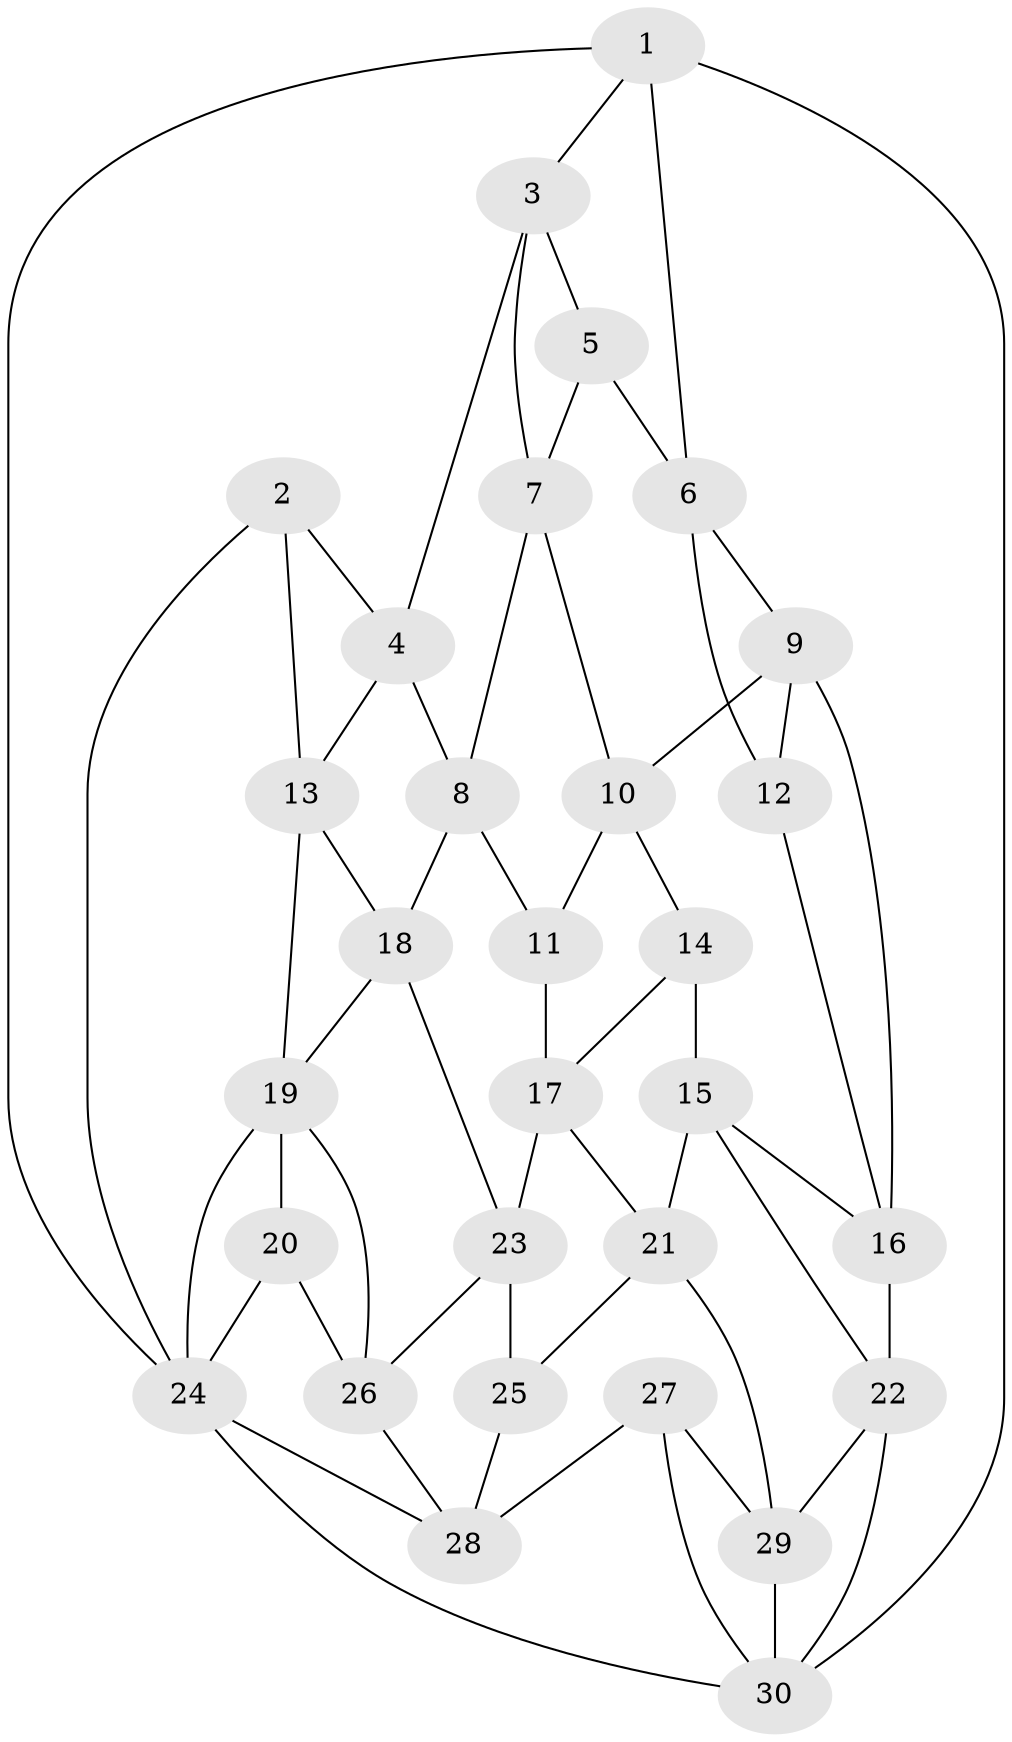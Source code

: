 // original degree distribution, {3: 0.03333333333333333, 6: 0.23333333333333334, 5: 0.4666666666666667, 4: 0.26666666666666666}
// Generated by graph-tools (version 1.1) at 2025/51/03/09/25 03:51:05]
// undirected, 30 vertices, 58 edges
graph export_dot {
graph [start="1"]
  node [color=gray90,style=filled];
  1;
  2;
  3;
  4;
  5;
  6;
  7;
  8;
  9;
  10;
  11;
  12;
  13;
  14;
  15;
  16;
  17;
  18;
  19;
  20;
  21;
  22;
  23;
  24;
  25;
  26;
  27;
  28;
  29;
  30;
  1 -- 3 [weight=1.0];
  1 -- 6 [weight=1.0];
  1 -- 24 [weight=1.0];
  1 -- 30 [weight=1.0];
  2 -- 4 [weight=1.0];
  2 -- 13 [weight=1.0];
  2 -- 24 [weight=1.0];
  3 -- 4 [weight=1.0];
  3 -- 5 [weight=1.0];
  3 -- 7 [weight=1.0];
  4 -- 8 [weight=1.0];
  4 -- 13 [weight=1.0];
  5 -- 6 [weight=1.0];
  5 -- 7 [weight=1.0];
  6 -- 9 [weight=1.0];
  6 -- 12 [weight=1.0];
  7 -- 8 [weight=1.0];
  7 -- 10 [weight=1.0];
  8 -- 11 [weight=1.0];
  8 -- 18 [weight=1.0];
  9 -- 10 [weight=1.0];
  9 -- 12 [weight=1.0];
  9 -- 16 [weight=1.0];
  10 -- 11 [weight=1.0];
  10 -- 14 [weight=1.0];
  11 -- 17 [weight=1.0];
  12 -- 16 [weight=1.0];
  13 -- 18 [weight=1.0];
  13 -- 19 [weight=1.0];
  14 -- 15 [weight=1.0];
  14 -- 17 [weight=1.0];
  15 -- 16 [weight=1.0];
  15 -- 21 [weight=1.0];
  15 -- 22 [weight=1.0];
  16 -- 22 [weight=1.0];
  17 -- 21 [weight=1.0];
  17 -- 23 [weight=1.0];
  18 -- 19 [weight=1.0];
  18 -- 23 [weight=1.0];
  19 -- 20 [weight=2.0];
  19 -- 24 [weight=1.0];
  19 -- 26 [weight=1.0];
  20 -- 24 [weight=1.0];
  20 -- 26 [weight=1.0];
  21 -- 25 [weight=1.0];
  21 -- 29 [weight=1.0];
  22 -- 29 [weight=1.0];
  22 -- 30 [weight=1.0];
  23 -- 25 [weight=1.0];
  23 -- 26 [weight=1.0];
  24 -- 28 [weight=1.0];
  24 -- 30 [weight=1.0];
  25 -- 28 [weight=1.0];
  26 -- 28 [weight=1.0];
  27 -- 28 [weight=1.0];
  27 -- 29 [weight=1.0];
  27 -- 30 [weight=1.0];
  29 -- 30 [weight=1.0];
}
